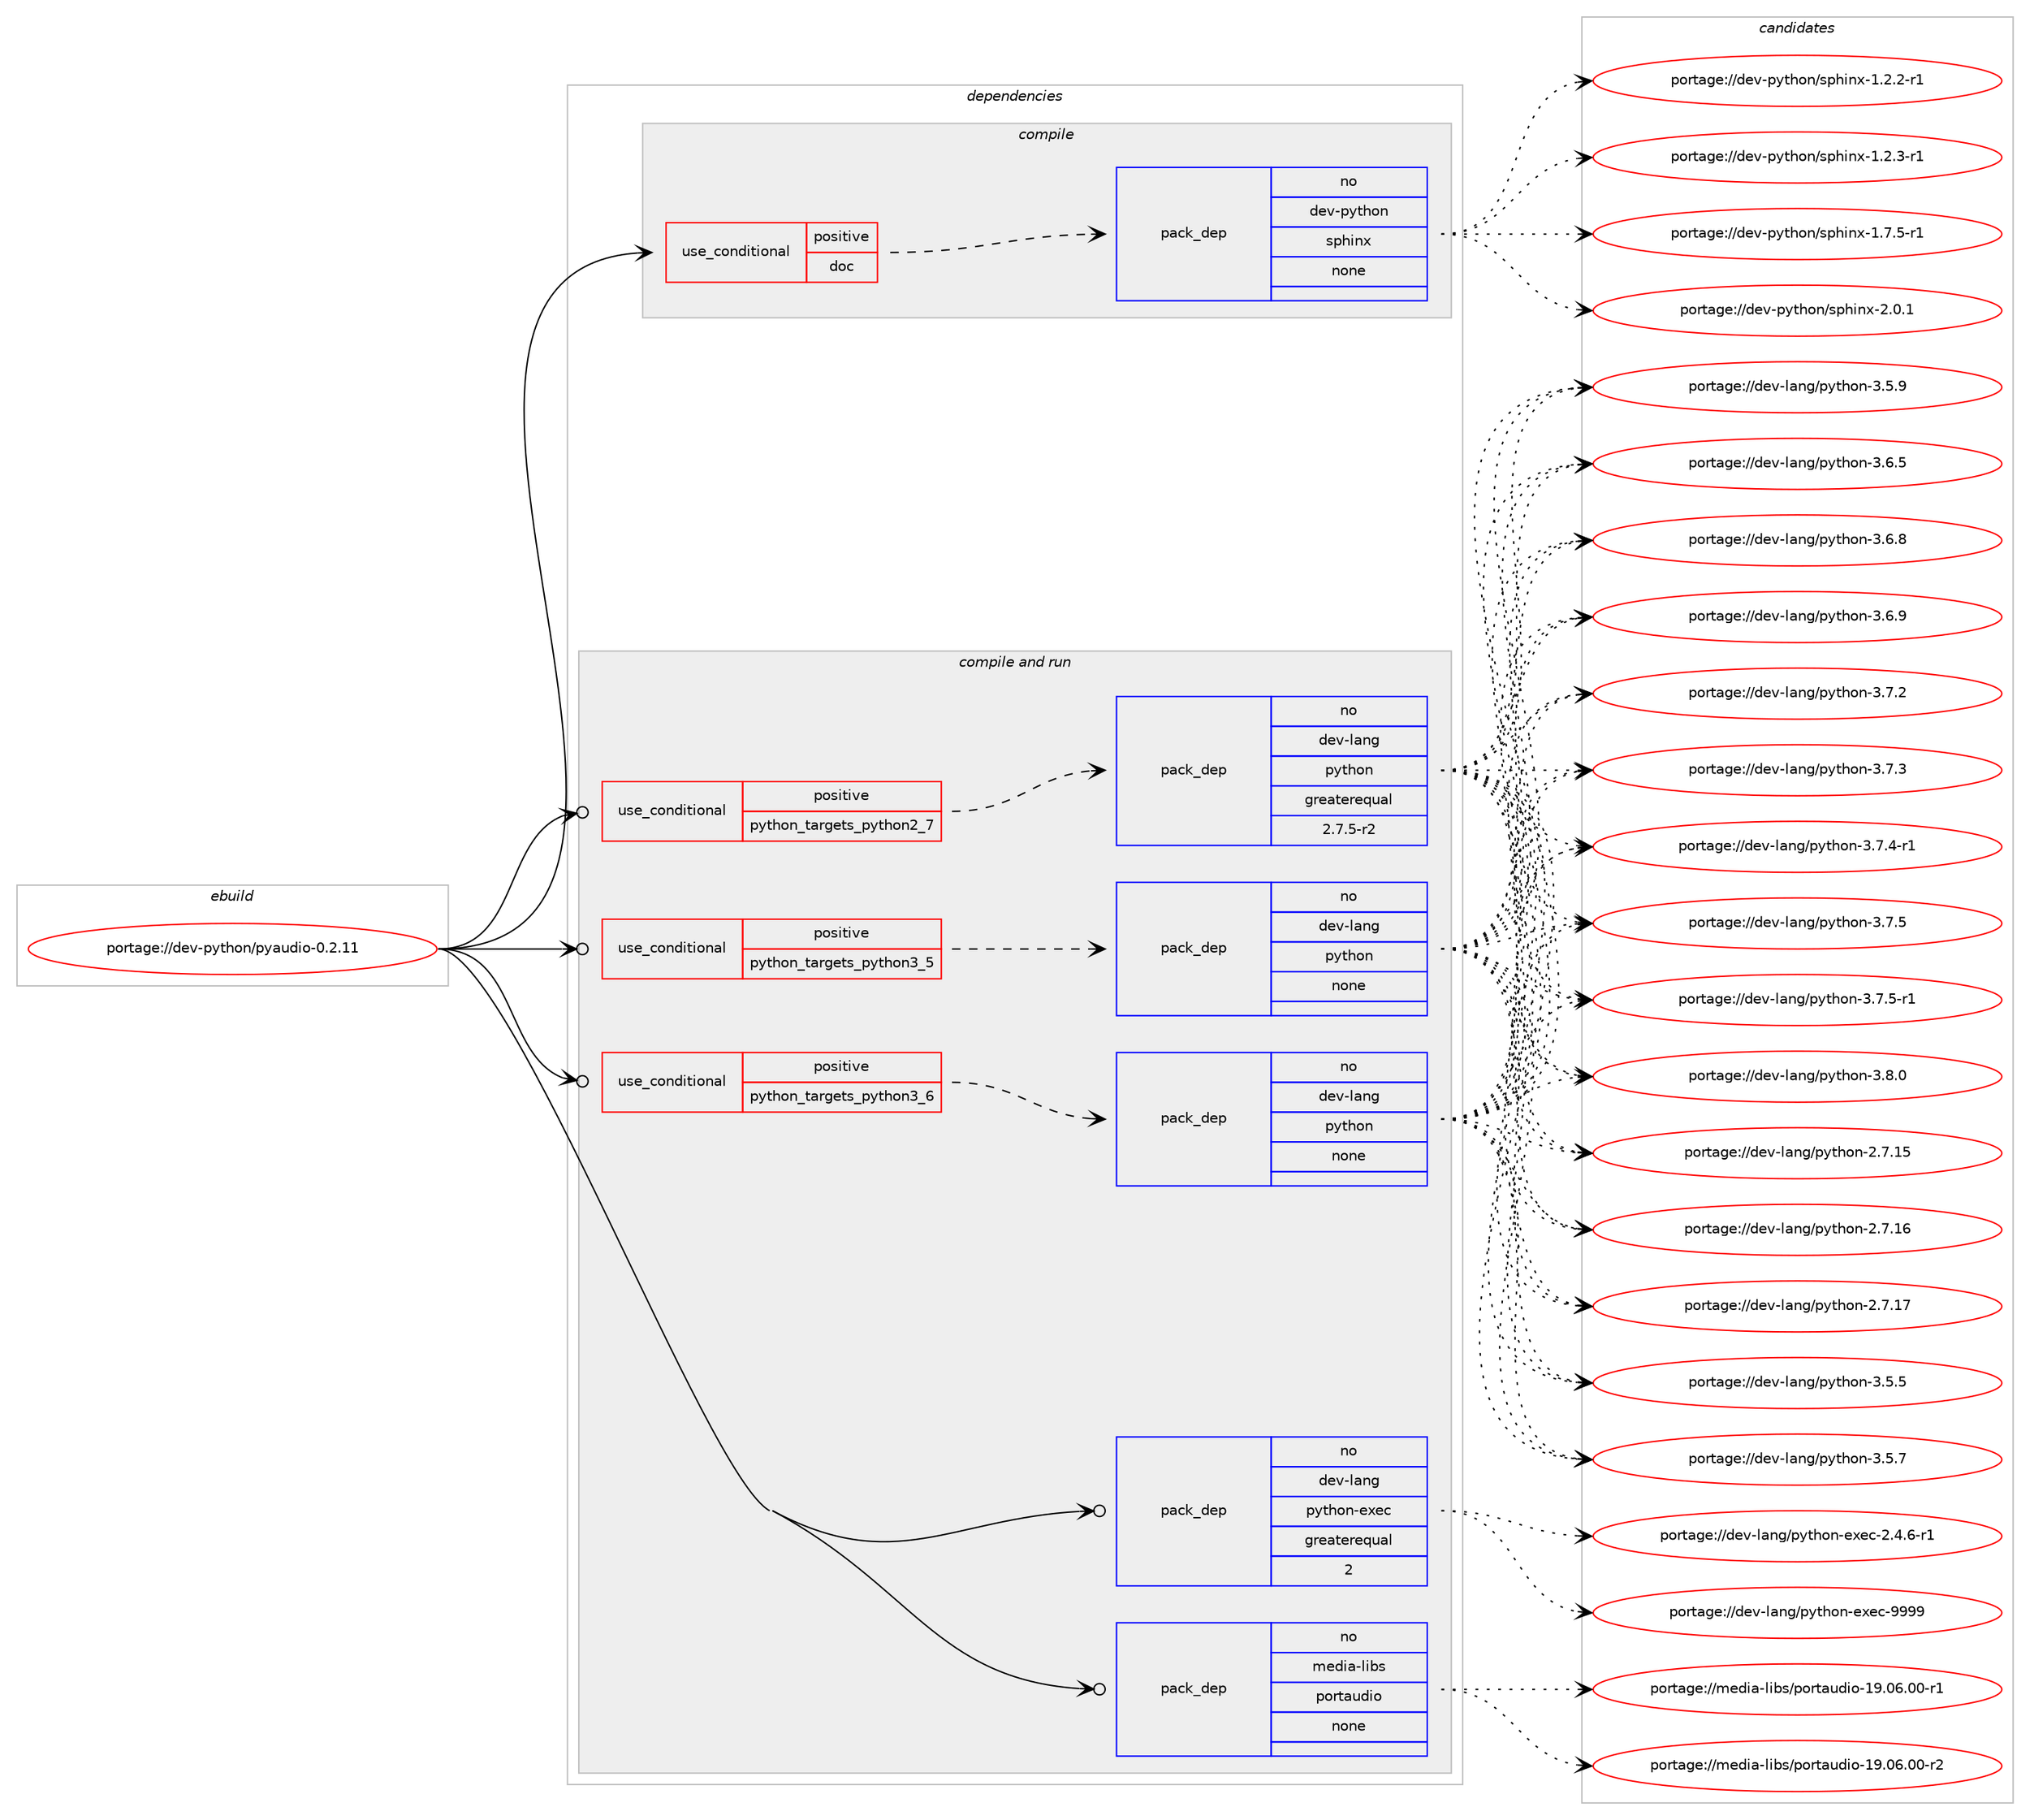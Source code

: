digraph prolog {

# *************
# Graph options
# *************

newrank=true;
concentrate=true;
compound=true;
graph [rankdir=LR,fontname=Helvetica,fontsize=10,ranksep=1.5];#, ranksep=2.5, nodesep=0.2];
edge  [arrowhead=vee];
node  [fontname=Helvetica,fontsize=10];

# **********
# The ebuild
# **********

subgraph cluster_leftcol {
color=gray;
rank=same;
label=<<i>ebuild</i>>;
id [label="portage://dev-python/pyaudio-0.2.11", color=red, width=4, href="../dev-python/pyaudio-0.2.11.svg"];
}

# ****************
# The dependencies
# ****************

subgraph cluster_midcol {
color=gray;
label=<<i>dependencies</i>>;
subgraph cluster_compile {
fillcolor="#eeeeee";
style=filled;
label=<<i>compile</i>>;
subgraph cond34643 {
dependency159274 [label=<<TABLE BORDER="0" CELLBORDER="1" CELLSPACING="0" CELLPADDING="4"><TR><TD ROWSPAN="3" CELLPADDING="10">use_conditional</TD></TR><TR><TD>positive</TD></TR><TR><TD>doc</TD></TR></TABLE>>, shape=none, color=red];
subgraph pack121266 {
dependency159275 [label=<<TABLE BORDER="0" CELLBORDER="1" CELLSPACING="0" CELLPADDING="4" WIDTH="220"><TR><TD ROWSPAN="6" CELLPADDING="30">pack_dep</TD></TR><TR><TD WIDTH="110">no</TD></TR><TR><TD>dev-python</TD></TR><TR><TD>sphinx</TD></TR><TR><TD>none</TD></TR><TR><TD></TD></TR></TABLE>>, shape=none, color=blue];
}
dependency159274:e -> dependency159275:w [weight=20,style="dashed",arrowhead="vee"];
}
id:e -> dependency159274:w [weight=20,style="solid",arrowhead="vee"];
}
subgraph cluster_compileandrun {
fillcolor="#eeeeee";
style=filled;
label=<<i>compile and run</i>>;
subgraph cond34644 {
dependency159276 [label=<<TABLE BORDER="0" CELLBORDER="1" CELLSPACING="0" CELLPADDING="4"><TR><TD ROWSPAN="3" CELLPADDING="10">use_conditional</TD></TR><TR><TD>positive</TD></TR><TR><TD>python_targets_python2_7</TD></TR></TABLE>>, shape=none, color=red];
subgraph pack121267 {
dependency159277 [label=<<TABLE BORDER="0" CELLBORDER="1" CELLSPACING="0" CELLPADDING="4" WIDTH="220"><TR><TD ROWSPAN="6" CELLPADDING="30">pack_dep</TD></TR><TR><TD WIDTH="110">no</TD></TR><TR><TD>dev-lang</TD></TR><TR><TD>python</TD></TR><TR><TD>greaterequal</TD></TR><TR><TD>2.7.5-r2</TD></TR></TABLE>>, shape=none, color=blue];
}
dependency159276:e -> dependency159277:w [weight=20,style="dashed",arrowhead="vee"];
}
id:e -> dependency159276:w [weight=20,style="solid",arrowhead="odotvee"];
subgraph cond34645 {
dependency159278 [label=<<TABLE BORDER="0" CELLBORDER="1" CELLSPACING="0" CELLPADDING="4"><TR><TD ROWSPAN="3" CELLPADDING="10">use_conditional</TD></TR><TR><TD>positive</TD></TR><TR><TD>python_targets_python3_5</TD></TR></TABLE>>, shape=none, color=red];
subgraph pack121268 {
dependency159279 [label=<<TABLE BORDER="0" CELLBORDER="1" CELLSPACING="0" CELLPADDING="4" WIDTH="220"><TR><TD ROWSPAN="6" CELLPADDING="30">pack_dep</TD></TR><TR><TD WIDTH="110">no</TD></TR><TR><TD>dev-lang</TD></TR><TR><TD>python</TD></TR><TR><TD>none</TD></TR><TR><TD></TD></TR></TABLE>>, shape=none, color=blue];
}
dependency159278:e -> dependency159279:w [weight=20,style="dashed",arrowhead="vee"];
}
id:e -> dependency159278:w [weight=20,style="solid",arrowhead="odotvee"];
subgraph cond34646 {
dependency159280 [label=<<TABLE BORDER="0" CELLBORDER="1" CELLSPACING="0" CELLPADDING="4"><TR><TD ROWSPAN="3" CELLPADDING="10">use_conditional</TD></TR><TR><TD>positive</TD></TR><TR><TD>python_targets_python3_6</TD></TR></TABLE>>, shape=none, color=red];
subgraph pack121269 {
dependency159281 [label=<<TABLE BORDER="0" CELLBORDER="1" CELLSPACING="0" CELLPADDING="4" WIDTH="220"><TR><TD ROWSPAN="6" CELLPADDING="30">pack_dep</TD></TR><TR><TD WIDTH="110">no</TD></TR><TR><TD>dev-lang</TD></TR><TR><TD>python</TD></TR><TR><TD>none</TD></TR><TR><TD></TD></TR></TABLE>>, shape=none, color=blue];
}
dependency159280:e -> dependency159281:w [weight=20,style="dashed",arrowhead="vee"];
}
id:e -> dependency159280:w [weight=20,style="solid",arrowhead="odotvee"];
subgraph pack121270 {
dependency159282 [label=<<TABLE BORDER="0" CELLBORDER="1" CELLSPACING="0" CELLPADDING="4" WIDTH="220"><TR><TD ROWSPAN="6" CELLPADDING="30">pack_dep</TD></TR><TR><TD WIDTH="110">no</TD></TR><TR><TD>dev-lang</TD></TR><TR><TD>python-exec</TD></TR><TR><TD>greaterequal</TD></TR><TR><TD>2</TD></TR></TABLE>>, shape=none, color=blue];
}
id:e -> dependency159282:w [weight=20,style="solid",arrowhead="odotvee"];
subgraph pack121271 {
dependency159283 [label=<<TABLE BORDER="0" CELLBORDER="1" CELLSPACING="0" CELLPADDING="4" WIDTH="220"><TR><TD ROWSPAN="6" CELLPADDING="30">pack_dep</TD></TR><TR><TD WIDTH="110">no</TD></TR><TR><TD>media-libs</TD></TR><TR><TD>portaudio</TD></TR><TR><TD>none</TD></TR><TR><TD></TD></TR></TABLE>>, shape=none, color=blue];
}
id:e -> dependency159283:w [weight=20,style="solid",arrowhead="odotvee"];
}
subgraph cluster_run {
fillcolor="#eeeeee";
style=filled;
label=<<i>run</i>>;
}
}

# **************
# The candidates
# **************

subgraph cluster_choices {
rank=same;
color=gray;
label=<<i>candidates</i>>;

subgraph choice121266 {
color=black;
nodesep=1;
choiceportage10010111845112121116104111110471151121041051101204549465046504511449 [label="portage://dev-python/sphinx-1.2.2-r1", color=red, width=4,href="../dev-python/sphinx-1.2.2-r1.svg"];
choiceportage10010111845112121116104111110471151121041051101204549465046514511449 [label="portage://dev-python/sphinx-1.2.3-r1", color=red, width=4,href="../dev-python/sphinx-1.2.3-r1.svg"];
choiceportage10010111845112121116104111110471151121041051101204549465546534511449 [label="portage://dev-python/sphinx-1.7.5-r1", color=red, width=4,href="../dev-python/sphinx-1.7.5-r1.svg"];
choiceportage1001011184511212111610411111047115112104105110120455046484649 [label="portage://dev-python/sphinx-2.0.1", color=red, width=4,href="../dev-python/sphinx-2.0.1.svg"];
dependency159275:e -> choiceportage10010111845112121116104111110471151121041051101204549465046504511449:w [style=dotted,weight="100"];
dependency159275:e -> choiceportage10010111845112121116104111110471151121041051101204549465046514511449:w [style=dotted,weight="100"];
dependency159275:e -> choiceportage10010111845112121116104111110471151121041051101204549465546534511449:w [style=dotted,weight="100"];
dependency159275:e -> choiceportage1001011184511212111610411111047115112104105110120455046484649:w [style=dotted,weight="100"];
}
subgraph choice121267 {
color=black;
nodesep=1;
choiceportage10010111845108971101034711212111610411111045504655464953 [label="portage://dev-lang/python-2.7.15", color=red, width=4,href="../dev-lang/python-2.7.15.svg"];
choiceportage10010111845108971101034711212111610411111045504655464954 [label="portage://dev-lang/python-2.7.16", color=red, width=4,href="../dev-lang/python-2.7.16.svg"];
choiceportage10010111845108971101034711212111610411111045504655464955 [label="portage://dev-lang/python-2.7.17", color=red, width=4,href="../dev-lang/python-2.7.17.svg"];
choiceportage100101118451089711010347112121116104111110455146534653 [label="portage://dev-lang/python-3.5.5", color=red, width=4,href="../dev-lang/python-3.5.5.svg"];
choiceportage100101118451089711010347112121116104111110455146534655 [label="portage://dev-lang/python-3.5.7", color=red, width=4,href="../dev-lang/python-3.5.7.svg"];
choiceportage100101118451089711010347112121116104111110455146534657 [label="portage://dev-lang/python-3.5.9", color=red, width=4,href="../dev-lang/python-3.5.9.svg"];
choiceportage100101118451089711010347112121116104111110455146544653 [label="portage://dev-lang/python-3.6.5", color=red, width=4,href="../dev-lang/python-3.6.5.svg"];
choiceportage100101118451089711010347112121116104111110455146544656 [label="portage://dev-lang/python-3.6.8", color=red, width=4,href="../dev-lang/python-3.6.8.svg"];
choiceportage100101118451089711010347112121116104111110455146544657 [label="portage://dev-lang/python-3.6.9", color=red, width=4,href="../dev-lang/python-3.6.9.svg"];
choiceportage100101118451089711010347112121116104111110455146554650 [label="portage://dev-lang/python-3.7.2", color=red, width=4,href="../dev-lang/python-3.7.2.svg"];
choiceportage100101118451089711010347112121116104111110455146554651 [label="portage://dev-lang/python-3.7.3", color=red, width=4,href="../dev-lang/python-3.7.3.svg"];
choiceportage1001011184510897110103471121211161041111104551465546524511449 [label="portage://dev-lang/python-3.7.4-r1", color=red, width=4,href="../dev-lang/python-3.7.4-r1.svg"];
choiceportage100101118451089711010347112121116104111110455146554653 [label="portage://dev-lang/python-3.7.5", color=red, width=4,href="../dev-lang/python-3.7.5.svg"];
choiceportage1001011184510897110103471121211161041111104551465546534511449 [label="portage://dev-lang/python-3.7.5-r1", color=red, width=4,href="../dev-lang/python-3.7.5-r1.svg"];
choiceportage100101118451089711010347112121116104111110455146564648 [label="portage://dev-lang/python-3.8.0", color=red, width=4,href="../dev-lang/python-3.8.0.svg"];
dependency159277:e -> choiceportage10010111845108971101034711212111610411111045504655464953:w [style=dotted,weight="100"];
dependency159277:e -> choiceportage10010111845108971101034711212111610411111045504655464954:w [style=dotted,weight="100"];
dependency159277:e -> choiceportage10010111845108971101034711212111610411111045504655464955:w [style=dotted,weight="100"];
dependency159277:e -> choiceportage100101118451089711010347112121116104111110455146534653:w [style=dotted,weight="100"];
dependency159277:e -> choiceportage100101118451089711010347112121116104111110455146534655:w [style=dotted,weight="100"];
dependency159277:e -> choiceportage100101118451089711010347112121116104111110455146534657:w [style=dotted,weight="100"];
dependency159277:e -> choiceportage100101118451089711010347112121116104111110455146544653:w [style=dotted,weight="100"];
dependency159277:e -> choiceportage100101118451089711010347112121116104111110455146544656:w [style=dotted,weight="100"];
dependency159277:e -> choiceportage100101118451089711010347112121116104111110455146544657:w [style=dotted,weight="100"];
dependency159277:e -> choiceportage100101118451089711010347112121116104111110455146554650:w [style=dotted,weight="100"];
dependency159277:e -> choiceportage100101118451089711010347112121116104111110455146554651:w [style=dotted,weight="100"];
dependency159277:e -> choiceportage1001011184510897110103471121211161041111104551465546524511449:w [style=dotted,weight="100"];
dependency159277:e -> choiceportage100101118451089711010347112121116104111110455146554653:w [style=dotted,weight="100"];
dependency159277:e -> choiceportage1001011184510897110103471121211161041111104551465546534511449:w [style=dotted,weight="100"];
dependency159277:e -> choiceportage100101118451089711010347112121116104111110455146564648:w [style=dotted,weight="100"];
}
subgraph choice121268 {
color=black;
nodesep=1;
choiceportage10010111845108971101034711212111610411111045504655464953 [label="portage://dev-lang/python-2.7.15", color=red, width=4,href="../dev-lang/python-2.7.15.svg"];
choiceportage10010111845108971101034711212111610411111045504655464954 [label="portage://dev-lang/python-2.7.16", color=red, width=4,href="../dev-lang/python-2.7.16.svg"];
choiceportage10010111845108971101034711212111610411111045504655464955 [label="portage://dev-lang/python-2.7.17", color=red, width=4,href="../dev-lang/python-2.7.17.svg"];
choiceportage100101118451089711010347112121116104111110455146534653 [label="portage://dev-lang/python-3.5.5", color=red, width=4,href="../dev-lang/python-3.5.5.svg"];
choiceportage100101118451089711010347112121116104111110455146534655 [label="portage://dev-lang/python-3.5.7", color=red, width=4,href="../dev-lang/python-3.5.7.svg"];
choiceportage100101118451089711010347112121116104111110455146534657 [label="portage://dev-lang/python-3.5.9", color=red, width=4,href="../dev-lang/python-3.5.9.svg"];
choiceportage100101118451089711010347112121116104111110455146544653 [label="portage://dev-lang/python-3.6.5", color=red, width=4,href="../dev-lang/python-3.6.5.svg"];
choiceportage100101118451089711010347112121116104111110455146544656 [label="portage://dev-lang/python-3.6.8", color=red, width=4,href="../dev-lang/python-3.6.8.svg"];
choiceportage100101118451089711010347112121116104111110455146544657 [label="portage://dev-lang/python-3.6.9", color=red, width=4,href="../dev-lang/python-3.6.9.svg"];
choiceportage100101118451089711010347112121116104111110455146554650 [label="portage://dev-lang/python-3.7.2", color=red, width=4,href="../dev-lang/python-3.7.2.svg"];
choiceportage100101118451089711010347112121116104111110455146554651 [label="portage://dev-lang/python-3.7.3", color=red, width=4,href="../dev-lang/python-3.7.3.svg"];
choiceportage1001011184510897110103471121211161041111104551465546524511449 [label="portage://dev-lang/python-3.7.4-r1", color=red, width=4,href="../dev-lang/python-3.7.4-r1.svg"];
choiceportage100101118451089711010347112121116104111110455146554653 [label="portage://dev-lang/python-3.7.5", color=red, width=4,href="../dev-lang/python-3.7.5.svg"];
choiceportage1001011184510897110103471121211161041111104551465546534511449 [label="portage://dev-lang/python-3.7.5-r1", color=red, width=4,href="../dev-lang/python-3.7.5-r1.svg"];
choiceportage100101118451089711010347112121116104111110455146564648 [label="portage://dev-lang/python-3.8.0", color=red, width=4,href="../dev-lang/python-3.8.0.svg"];
dependency159279:e -> choiceportage10010111845108971101034711212111610411111045504655464953:w [style=dotted,weight="100"];
dependency159279:e -> choiceportage10010111845108971101034711212111610411111045504655464954:w [style=dotted,weight="100"];
dependency159279:e -> choiceportage10010111845108971101034711212111610411111045504655464955:w [style=dotted,weight="100"];
dependency159279:e -> choiceportage100101118451089711010347112121116104111110455146534653:w [style=dotted,weight="100"];
dependency159279:e -> choiceportage100101118451089711010347112121116104111110455146534655:w [style=dotted,weight="100"];
dependency159279:e -> choiceportage100101118451089711010347112121116104111110455146534657:w [style=dotted,weight="100"];
dependency159279:e -> choiceportage100101118451089711010347112121116104111110455146544653:w [style=dotted,weight="100"];
dependency159279:e -> choiceportage100101118451089711010347112121116104111110455146544656:w [style=dotted,weight="100"];
dependency159279:e -> choiceportage100101118451089711010347112121116104111110455146544657:w [style=dotted,weight="100"];
dependency159279:e -> choiceportage100101118451089711010347112121116104111110455146554650:w [style=dotted,weight="100"];
dependency159279:e -> choiceportage100101118451089711010347112121116104111110455146554651:w [style=dotted,weight="100"];
dependency159279:e -> choiceportage1001011184510897110103471121211161041111104551465546524511449:w [style=dotted,weight="100"];
dependency159279:e -> choiceportage100101118451089711010347112121116104111110455146554653:w [style=dotted,weight="100"];
dependency159279:e -> choiceportage1001011184510897110103471121211161041111104551465546534511449:w [style=dotted,weight="100"];
dependency159279:e -> choiceportage100101118451089711010347112121116104111110455146564648:w [style=dotted,weight="100"];
}
subgraph choice121269 {
color=black;
nodesep=1;
choiceportage10010111845108971101034711212111610411111045504655464953 [label="portage://dev-lang/python-2.7.15", color=red, width=4,href="../dev-lang/python-2.7.15.svg"];
choiceportage10010111845108971101034711212111610411111045504655464954 [label="portage://dev-lang/python-2.7.16", color=red, width=4,href="../dev-lang/python-2.7.16.svg"];
choiceportage10010111845108971101034711212111610411111045504655464955 [label="portage://dev-lang/python-2.7.17", color=red, width=4,href="../dev-lang/python-2.7.17.svg"];
choiceportage100101118451089711010347112121116104111110455146534653 [label="portage://dev-lang/python-3.5.5", color=red, width=4,href="../dev-lang/python-3.5.5.svg"];
choiceportage100101118451089711010347112121116104111110455146534655 [label="portage://dev-lang/python-3.5.7", color=red, width=4,href="../dev-lang/python-3.5.7.svg"];
choiceportage100101118451089711010347112121116104111110455146534657 [label="portage://dev-lang/python-3.5.9", color=red, width=4,href="../dev-lang/python-3.5.9.svg"];
choiceportage100101118451089711010347112121116104111110455146544653 [label="portage://dev-lang/python-3.6.5", color=red, width=4,href="../dev-lang/python-3.6.5.svg"];
choiceportage100101118451089711010347112121116104111110455146544656 [label="portage://dev-lang/python-3.6.8", color=red, width=4,href="../dev-lang/python-3.6.8.svg"];
choiceportage100101118451089711010347112121116104111110455146544657 [label="portage://dev-lang/python-3.6.9", color=red, width=4,href="../dev-lang/python-3.6.9.svg"];
choiceportage100101118451089711010347112121116104111110455146554650 [label="portage://dev-lang/python-3.7.2", color=red, width=4,href="../dev-lang/python-3.7.2.svg"];
choiceportage100101118451089711010347112121116104111110455146554651 [label="portage://dev-lang/python-3.7.3", color=red, width=4,href="../dev-lang/python-3.7.3.svg"];
choiceportage1001011184510897110103471121211161041111104551465546524511449 [label="portage://dev-lang/python-3.7.4-r1", color=red, width=4,href="../dev-lang/python-3.7.4-r1.svg"];
choiceportage100101118451089711010347112121116104111110455146554653 [label="portage://dev-lang/python-3.7.5", color=red, width=4,href="../dev-lang/python-3.7.5.svg"];
choiceportage1001011184510897110103471121211161041111104551465546534511449 [label="portage://dev-lang/python-3.7.5-r1", color=red, width=4,href="../dev-lang/python-3.7.5-r1.svg"];
choiceportage100101118451089711010347112121116104111110455146564648 [label="portage://dev-lang/python-3.8.0", color=red, width=4,href="../dev-lang/python-3.8.0.svg"];
dependency159281:e -> choiceportage10010111845108971101034711212111610411111045504655464953:w [style=dotted,weight="100"];
dependency159281:e -> choiceportage10010111845108971101034711212111610411111045504655464954:w [style=dotted,weight="100"];
dependency159281:e -> choiceportage10010111845108971101034711212111610411111045504655464955:w [style=dotted,weight="100"];
dependency159281:e -> choiceportage100101118451089711010347112121116104111110455146534653:w [style=dotted,weight="100"];
dependency159281:e -> choiceportage100101118451089711010347112121116104111110455146534655:w [style=dotted,weight="100"];
dependency159281:e -> choiceportage100101118451089711010347112121116104111110455146534657:w [style=dotted,weight="100"];
dependency159281:e -> choiceportage100101118451089711010347112121116104111110455146544653:w [style=dotted,weight="100"];
dependency159281:e -> choiceportage100101118451089711010347112121116104111110455146544656:w [style=dotted,weight="100"];
dependency159281:e -> choiceportage100101118451089711010347112121116104111110455146544657:w [style=dotted,weight="100"];
dependency159281:e -> choiceportage100101118451089711010347112121116104111110455146554650:w [style=dotted,weight="100"];
dependency159281:e -> choiceportage100101118451089711010347112121116104111110455146554651:w [style=dotted,weight="100"];
dependency159281:e -> choiceportage1001011184510897110103471121211161041111104551465546524511449:w [style=dotted,weight="100"];
dependency159281:e -> choiceportage100101118451089711010347112121116104111110455146554653:w [style=dotted,weight="100"];
dependency159281:e -> choiceportage1001011184510897110103471121211161041111104551465546534511449:w [style=dotted,weight="100"];
dependency159281:e -> choiceportage100101118451089711010347112121116104111110455146564648:w [style=dotted,weight="100"];
}
subgraph choice121270 {
color=black;
nodesep=1;
choiceportage10010111845108971101034711212111610411111045101120101994550465246544511449 [label="portage://dev-lang/python-exec-2.4.6-r1", color=red, width=4,href="../dev-lang/python-exec-2.4.6-r1.svg"];
choiceportage10010111845108971101034711212111610411111045101120101994557575757 [label="portage://dev-lang/python-exec-9999", color=red, width=4,href="../dev-lang/python-exec-9999.svg"];
dependency159282:e -> choiceportage10010111845108971101034711212111610411111045101120101994550465246544511449:w [style=dotted,weight="100"];
dependency159282:e -> choiceportage10010111845108971101034711212111610411111045101120101994557575757:w [style=dotted,weight="100"];
}
subgraph choice121271 {
color=black;
nodesep=1;
choiceportage10910110010597451081059811547112111114116971171001051114549574648544648484511449 [label="portage://media-libs/portaudio-19.06.00-r1", color=red, width=4,href="../media-libs/portaudio-19.06.00-r1.svg"];
choiceportage10910110010597451081059811547112111114116971171001051114549574648544648484511450 [label="portage://media-libs/portaudio-19.06.00-r2", color=red, width=4,href="../media-libs/portaudio-19.06.00-r2.svg"];
dependency159283:e -> choiceportage10910110010597451081059811547112111114116971171001051114549574648544648484511449:w [style=dotted,weight="100"];
dependency159283:e -> choiceportage10910110010597451081059811547112111114116971171001051114549574648544648484511450:w [style=dotted,weight="100"];
}
}

}
